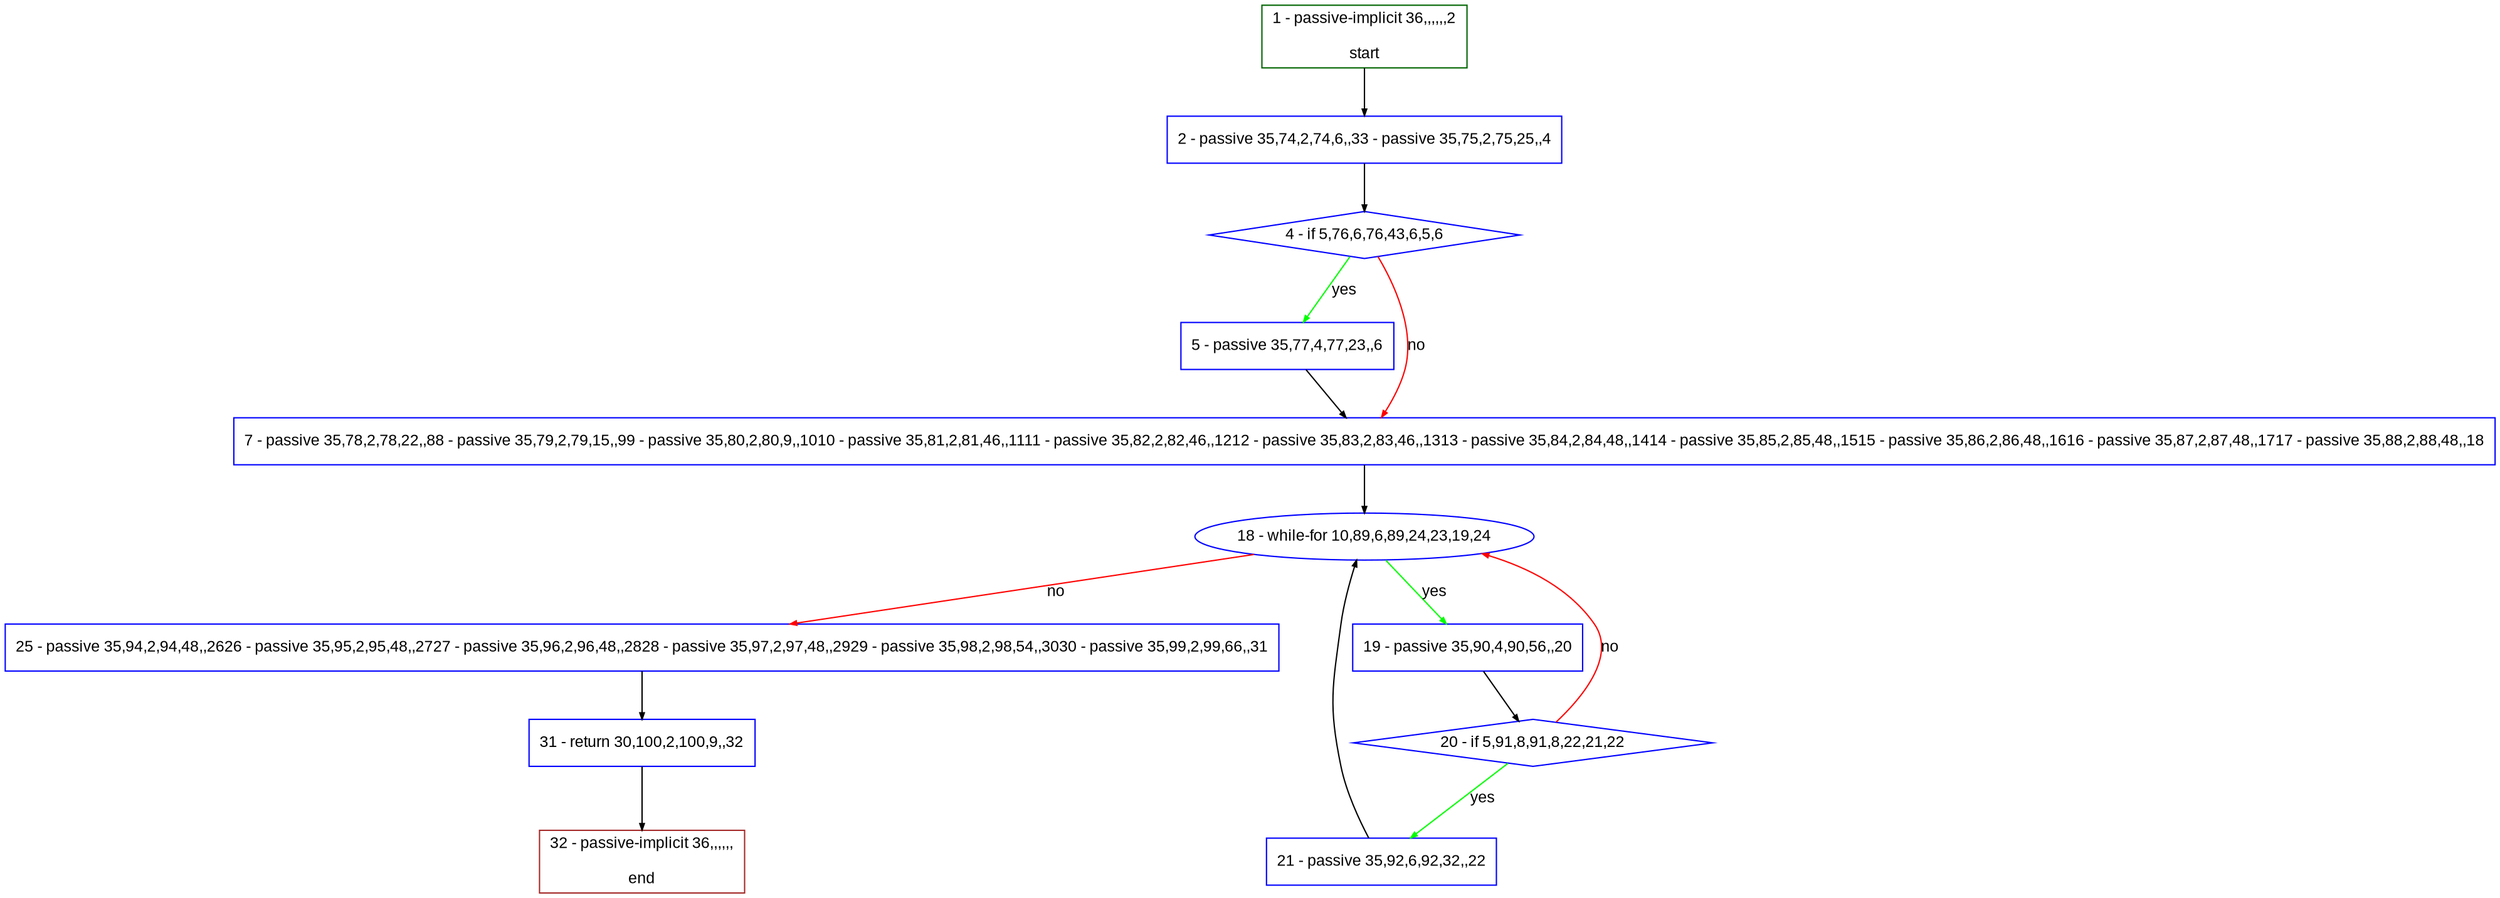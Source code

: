 digraph "" {
  graph [pack="true", label="", fontsize="12", packmode="clust", fontname="Arial", fillcolor="#FFFFCC", bgcolor="white", style="rounded,filled", compound="true"];
  node [node_initialized="no", label="", color="grey", fontsize="12", fillcolor="white", fontname="Arial", style="filled", shape="rectangle", compound="true", fixedsize="false"];
  edge [fontcolor="black", arrowhead="normal", arrowtail="none", arrowsize="0.5", ltail="", label="", color="black", fontsize="12", lhead="", fontname="Arial", dir="forward", compound="true"];
  __N1 [label="2 - passive 35,74,2,74,6,,33 - passive 35,75,2,75,25,,4", color="#0000ff", fillcolor="#ffffff", style="filled", shape="box"];
  __N2 [label="1 - passive-implicit 36,,,,,,2\n\nstart", color="#006400", fillcolor="#ffffff", style="filled", shape="box"];
  __N3 [label="4 - if 5,76,6,76,43,6,5,6", color="#0000ff", fillcolor="#ffffff", style="filled", shape="diamond"];
  __N4 [label="5 - passive 35,77,4,77,23,,6", color="#0000ff", fillcolor="#ffffff", style="filled", shape="box"];
  __N5 [label="7 - passive 35,78,2,78,22,,88 - passive 35,79,2,79,15,,99 - passive 35,80,2,80,9,,1010 - passive 35,81,2,81,46,,1111 - passive 35,82,2,82,46,,1212 - passive 35,83,2,83,46,,1313 - passive 35,84,2,84,48,,1414 - passive 35,85,2,85,48,,1515 - passive 35,86,2,86,48,,1616 - passive 35,87,2,87,48,,1717 - passive 35,88,2,88,48,,18", color="#0000ff", fillcolor="#ffffff", style="filled", shape="box"];
  __N6 [label="18 - while-for 10,89,6,89,24,23,19,24", color="#0000ff", fillcolor="#ffffff", style="filled", shape="oval"];
  __N7 [label="19 - passive 35,90,4,90,56,,20", color="#0000ff", fillcolor="#ffffff", style="filled", shape="box"];
  __N8 [label="25 - passive 35,94,2,94,48,,2626 - passive 35,95,2,95,48,,2727 - passive 35,96,2,96,48,,2828 - passive 35,97,2,97,48,,2929 - passive 35,98,2,98,54,,3030 - passive 35,99,2,99,66,,31", color="#0000ff", fillcolor="#ffffff", style="filled", shape="box"];
  __N9 [label="20 - if 5,91,8,91,8,22,21,22", color="#0000ff", fillcolor="#ffffff", style="filled", shape="diamond"];
  __N10 [label="21 - passive 35,92,6,92,32,,22", color="#0000ff", fillcolor="#ffffff", style="filled", shape="box"];
  __N11 [label="31 - return 30,100,2,100,9,,32", color="#0000ff", fillcolor="#ffffff", style="filled", shape="box"];
  __N12 [label="32 - passive-implicit 36,,,,,,\n\nend", color="#a52a2a", fillcolor="#ffffff", style="filled", shape="box"];
  __N2 -> __N1 [arrowhead="normal", arrowtail="none", color="#000000", label="", dir="forward"];
  __N1 -> __N3 [arrowhead="normal", arrowtail="none", color="#000000", label="", dir="forward"];
  __N3 -> __N4 [arrowhead="normal", arrowtail="none", color="#00ff00", label="yes", dir="forward"];
  __N3 -> __N5 [arrowhead="normal", arrowtail="none", color="#ff0000", label="no", dir="forward"];
  __N4 -> __N5 [arrowhead="normal", arrowtail="none", color="#000000", label="", dir="forward"];
  __N5 -> __N6 [arrowhead="normal", arrowtail="none", color="#000000", label="", dir="forward"];
  __N6 -> __N7 [arrowhead="normal", arrowtail="none", color="#00ff00", label="yes", dir="forward"];
  __N6 -> __N8 [arrowhead="normal", arrowtail="none", color="#ff0000", label="no", dir="forward"];
  __N7 -> __N9 [arrowhead="normal", arrowtail="none", color="#000000", label="", dir="forward"];
  __N9 -> __N6 [arrowhead="normal", arrowtail="none", color="#ff0000", label="no", dir="forward"];
  __N9 -> __N10 [arrowhead="normal", arrowtail="none", color="#00ff00", label="yes", dir="forward"];
  __N10 -> __N6 [arrowhead="normal", arrowtail="none", color="#000000", label="", dir="forward"];
  __N8 -> __N11 [arrowhead="normal", arrowtail="none", color="#000000", label="", dir="forward"];
  __N11 -> __N12 [arrowhead="normal", arrowtail="none", color="#000000", label="", dir="forward"];
}
